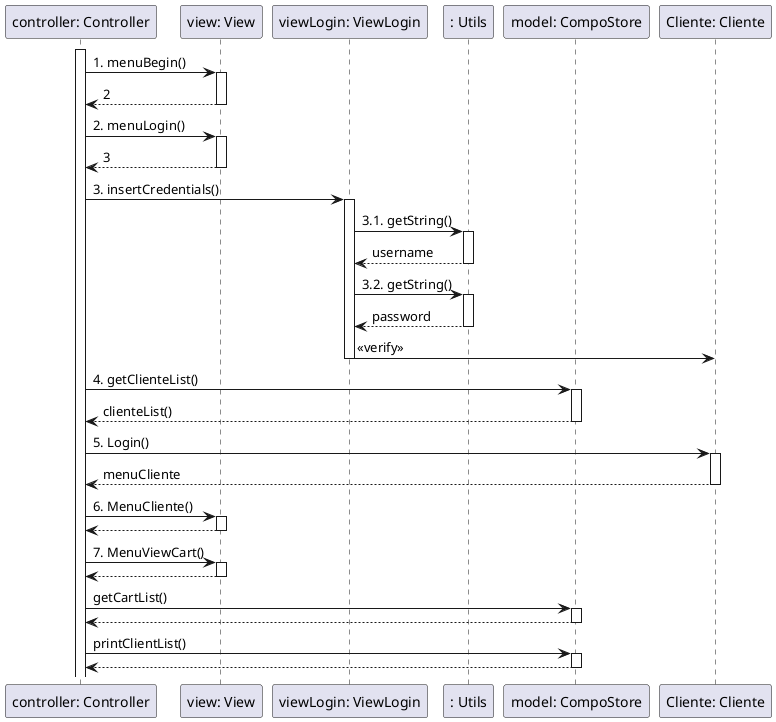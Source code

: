 @startuml
participant "controller: Controller" as C
participant "view: View" as V
participant "viewLogin: ViewLogin" as L
participant ": Utils" as U
participant "model: CompoStore" as s
participant "Cliente: Cliente" as u
activate C
C -> V : 1. menuBegin()
activate V
V-->C : 2
deactivate V

C -> V : 2. menuLogin()

activate V
V-->C : 3
deactivate V
C -> L : 3. insertCredentials()

activate L
L -> U : 3.1. getString()
activate U
U --> L : username
deactivate U
L -> U : 3.2. getString()
activate U
U --> L : password
deactivate U
L -> u : <<verify>>
deactivate L

C -> s : 4. getClienteList()
activate s
s --> C : clienteList()
deactivate s

C -> u : 5. Login()
activate u
u --> C : menuCliente
deactivate u


C -> V : 6. MenuCliente()
activate V
V --> C
deactivate V
C -> V : 7. MenuViewCart()
activate V
V --> C
deactivate V

C -> s : getCartList()
activate s
s --> C
deactivate s

C -> s : printClientList()
activate s
s --> C
deactivate s


deactivate L
@enduml
